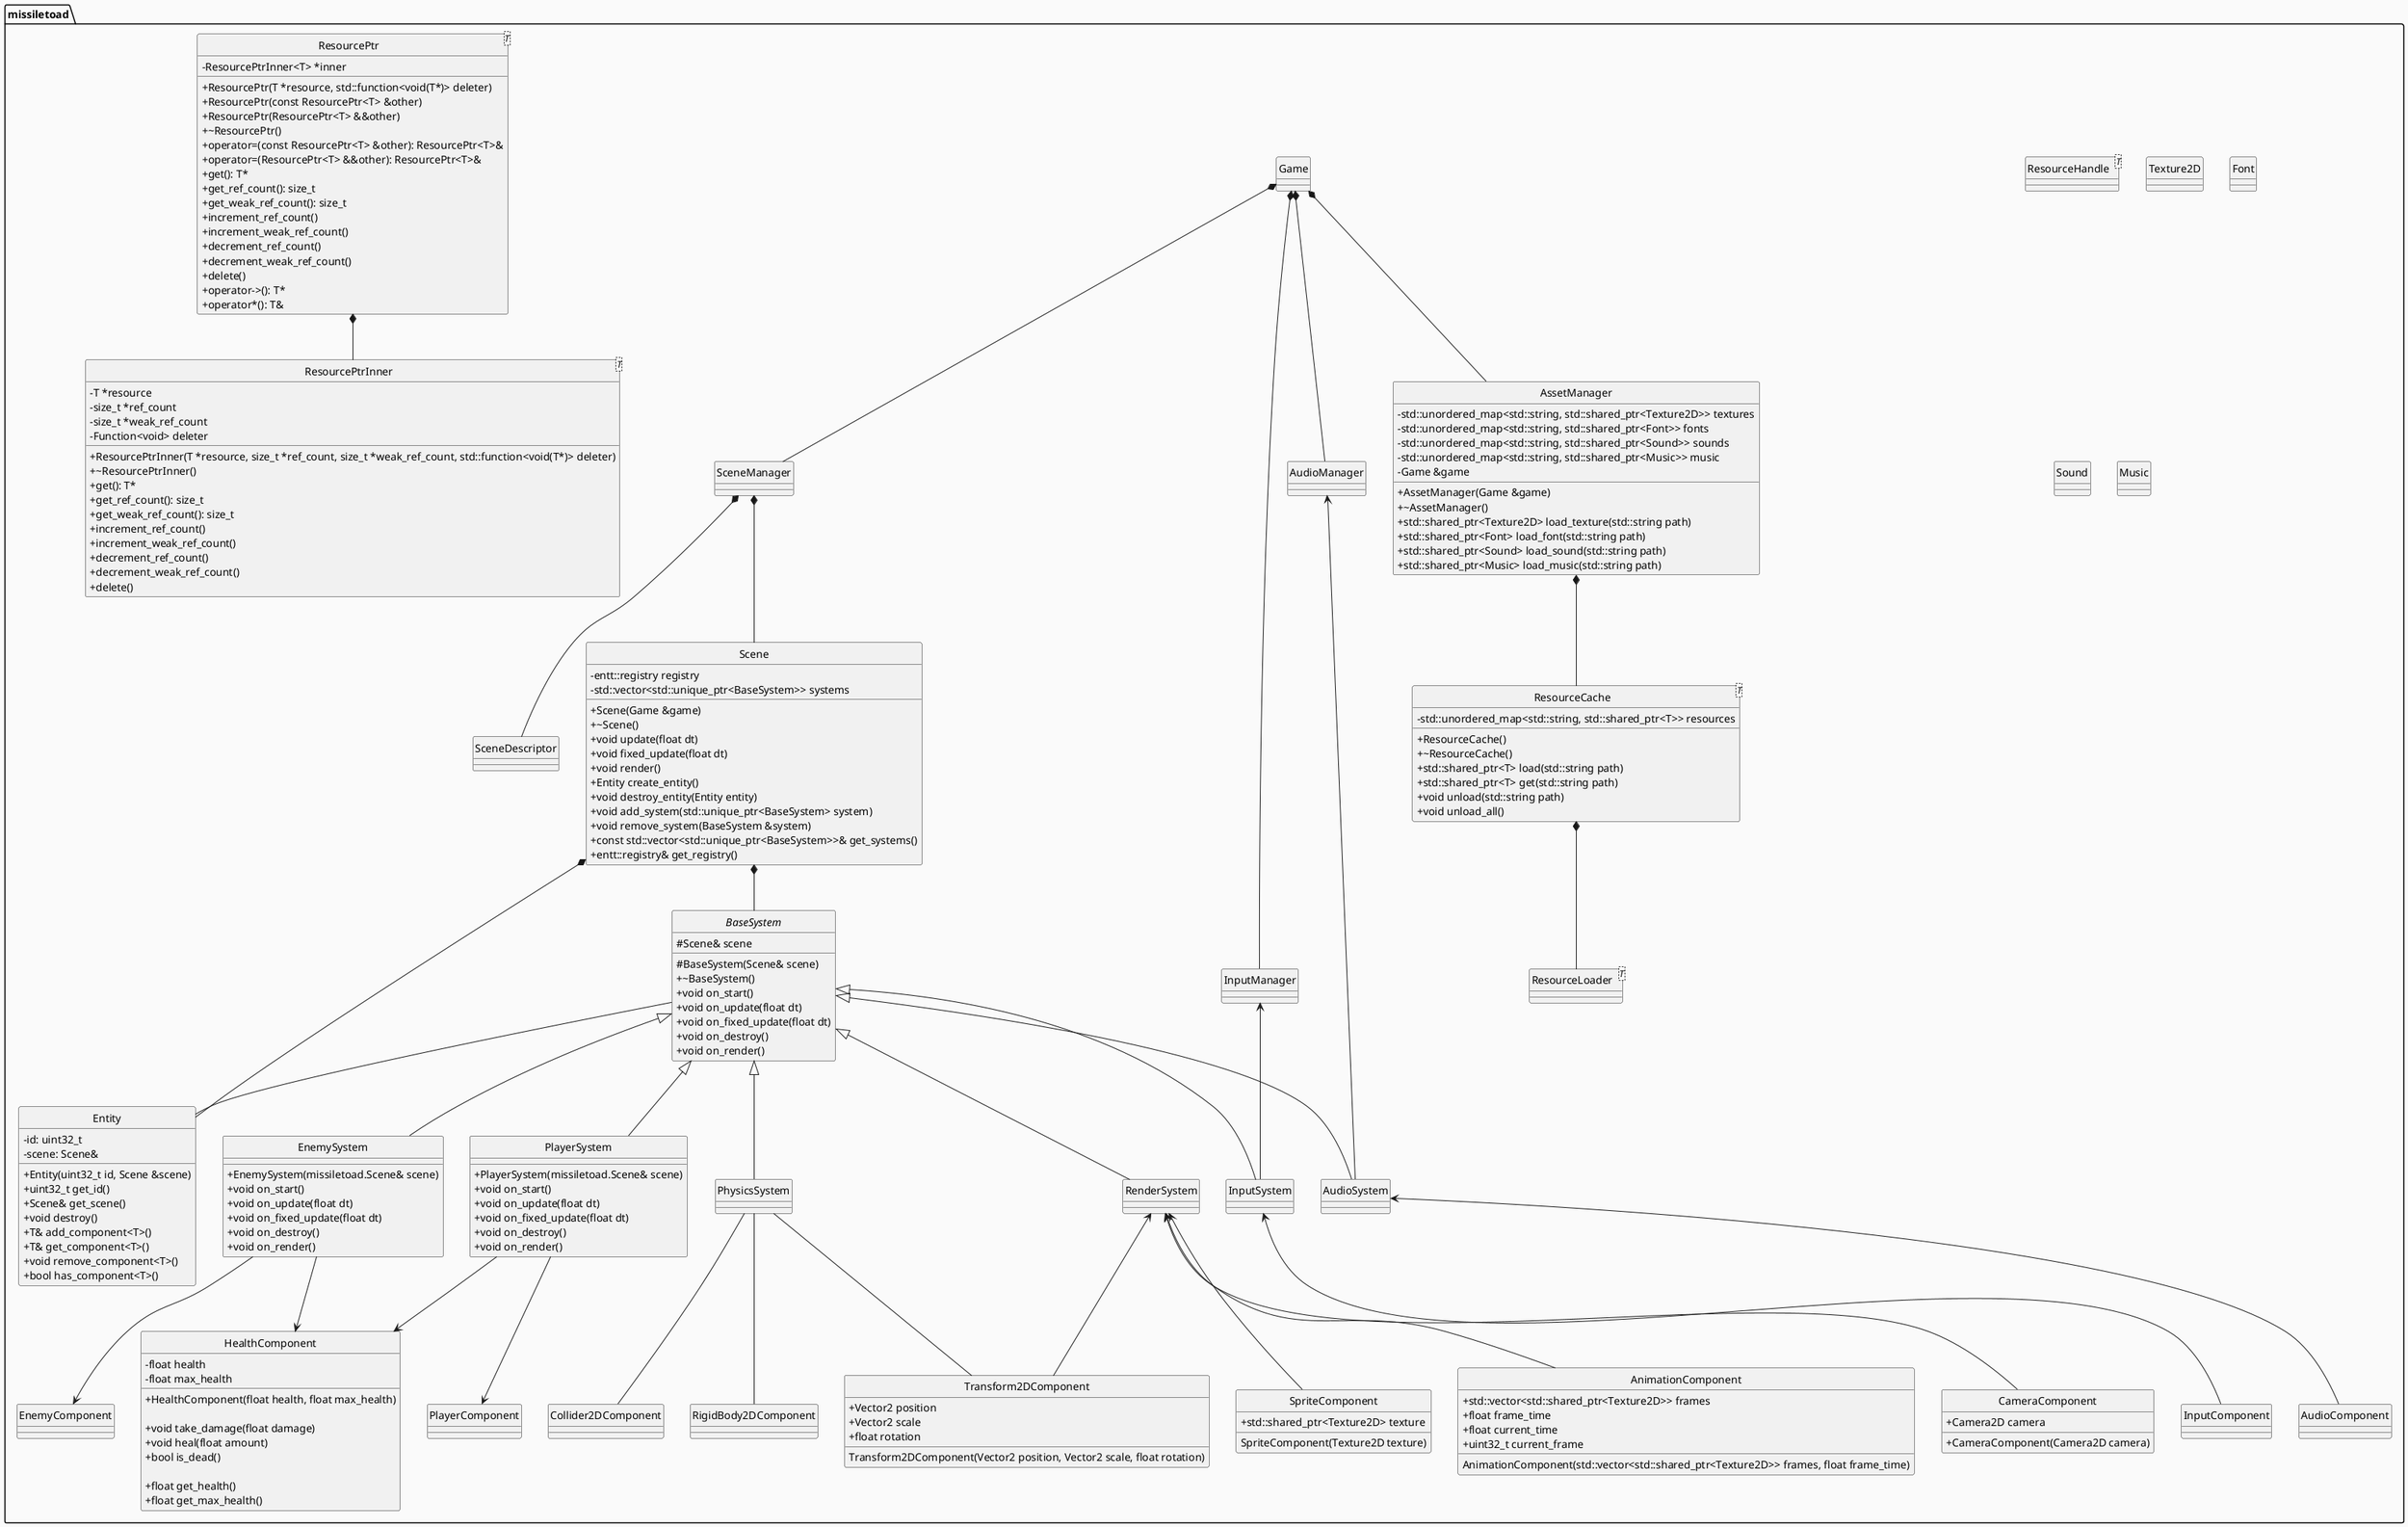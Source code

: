 @startuml
skinparam classAttributeIconSize 0
skinparam monochrome true
skinparam backgroundColor FloralWhite
hide circle

package missiletoad {
    class Game
    class SceneManager
    class Scene
    class SceneDescriptor
    abstract BaseSystem
    class Entity
    class InputManager
    class AudioManager
    class AssetManager

    class ResourceLoader<T>
    class ResourceCache<T>
    class ResourceHandle<T>

    class PhysicsSystem extends BaseSystem
    class RenderSystem extends BaseSystem
    class InputSystem extends BaseSystem
    class AudioSystem extends BaseSystem

    class Transform2DComponent
    class Collider2DComponent
    class RigidBody2DComponent
    class SpriteComponent
    class AnimationComponent
    class AudioComponent
    class InputComponent
    class CameraComponent

    class Texture2D
    class Font
    class Sound
    class Music

    Game *-- SceneManager
    Game *-- InputManager
    Game *-- AudioManager
    Game *-- AssetManager

    AssetManager *-- ResourceCache

    ResourceCache *-- ResourceLoader

    SceneManager *-- Scene
    SceneManager *-- SceneDescriptor

    Scene *-- Entity
    Scene *-- BaseSystem

    BaseSystem -- Entity

    PhysicsSystem -- Collider2DComponent
    PhysicsSystem -- RigidBody2DComponent
    PhysicsSystem -- Transform2DComponent

    RenderSystem <-- SpriteComponent
    RenderSystem <-- AnimationComponent
    RenderSystem <-- CameraComponent
    RenderSystem <-- Transform2DComponent

    InputSystem <-- InputComponent

    AudioSystem <-- AudioComponent

    InputManager <-- InputSystem
    AudioManager <-- AudioSystem

    /'
    Find a way to specify the relationship between the entity and its components
    '/

    /'
    Define methods
    '/

    class Game {

    }

    class AssetManager {
        - std::unordered_map<std::string, std::shared_ptr<Texture2D>> textures
        - std::unordered_map<std::string, std::shared_ptr<Font>> fonts
        - std::unordered_map<std::string, std::shared_ptr<Sound>> sounds
        - std::unordered_map<std::string, std::shared_ptr<Music>> music
        - Game &game

        + AssetManager(Game &game)
        + ~AssetManager()
        + std::shared_ptr<Texture2D> load_texture(std::string path)
        + std::shared_ptr<Font> load_font(std::string path)
        + std::shared_ptr<Sound> load_sound(std::string path)
        + std::shared_ptr<Music> load_music(std::string path)
    }

    class Scene {
        - entt::registry registry
        - std::vector<std::unique_ptr<BaseSystem>> systems

        + Scene(Game &game)
        + ~Scene()
        + void update(float dt)
        + void fixed_update(float dt)
        + void render()
        + Entity create_entity()
        + void destroy_entity(Entity entity)
        + void add_system(std::unique_ptr<BaseSystem> system)
        + void remove_system(BaseSystem &system)
        + const std::vector<std::unique_ptr<BaseSystem>>& get_systems()
        + entt::registry& get_registry()
    }

    class Entity {
        - id: uint32_t
        - scene: Scene&

        + Entity(uint32_t id, Scene &scene)
        + uint32_t get_id()
        + Scene& get_scene()
        + void destroy()
        + T& add_component<T>()
        + T& get_component<T>()
        + void remove_component<T>()
        + bool has_component<T>()
    }

    abstract BaseSystem {
        # Scene& scene

        # BaseSystem(Scene& scene)
        + ~BaseSystem()
        + void on_start()
        + void on_update(float dt)
        + void on_fixed_update(float dt)
        + void on_destroy()
        + void on_render()
    }

    class Transform2DComponent {
        +Vector2 position
        +Vector2 scale
        +float rotation

        Transform2DComponent(Vector2 position, Vector2 scale, float rotation)
    }

    class SpriteComponent {
        +std::shared_ptr<Texture2D> texture

        SpriteComponent(Texture2D texture)
    }

    class AnimationComponent {
        +std::vector<std::shared_ptr<Texture2D>> frames
        +float frame_time
        +float current_time
        +uint32_t current_frame

        AnimationComponent(std::vector<std::shared_ptr<Texture2D>> frames, float frame_time)
    }

    class CameraComponent {
        +Camera2D camera

        +CameraComponent(Camera2D camera)
    }

    class ResourceCache<T> {
        - std::unordered_map<std::string, std::shared_ptr<T>> resources

        + ResourceCache()
        + ~ResourceCache()
        + std::shared_ptr<T> load(std::string path)
        + std::shared_ptr<T> get(std::string path)
        + void unload(std::string path)
        + void unload_all()
    }

    class ResourcePtrInner<T> {
        - T *resource
        - size_t *ref_count
        - size_t *weak_ref_count
        - Function<void> deleter

        + ResourcePtrInner(T *resource, size_t *ref_count, size_t *weak_ref_count, std::function<void(T*)> deleter)
        + ~ResourcePtrInner()
        + get(): T*
        + get_ref_count(): size_t
        + get_weak_ref_count(): size_t
        + increment_ref_count()
        + increment_weak_ref_count()
        + decrement_ref_count()
        + decrement_weak_ref_count()
        + delete()
    }

    class ResourcePtr<T> {
        - ResourcePtrInner<T> *inner

        + ResourcePtr(T *resource, std::function<void(T*)> deleter)
        + ResourcePtr(const ResourcePtr<T> &other)
        + ResourcePtr(ResourcePtr<T> &&other)
        + ~ResourcePtr()
        + operator=(const ResourcePtr<T> &other): ResourcePtr<T>&
        + operator=(ResourcePtr<T> &&other): ResourcePtr<T>&
        + get(): T*
        + get_ref_count(): size_t
        + get_weak_ref_count(): size_t
        + increment_ref_count()
        + increment_weak_ref_count()
        + decrement_ref_count()
        + decrement_weak_ref_count()
        + delete()
        + operator->(): T*
        + operator*(): T&
    }

    ResourcePtr *-- ResourcePtrInner

    class ResourceHandle<T> {

    }

    /'
    Game related classes
    '/

    class HealthComponent {
        -float health
        -float max_health

        +HealthComponent(float health, float max_health)

        +void take_damage(float damage)
        +void heal(float amount)
        +bool is_dead()

        +float get_health()
        +float get_max_health()
    }
    class PlayerComponent {
        /' TODO
        '/
    }

    class PlayerSystem extends missiletoad.BaseSystem {
        +PlayerSystem(missiletoad.Scene& scene)
        + void on_start()
        + void on_update(float dt)
        + void on_fixed_update(float dt)
        + void on_destroy()
        + void on_render()
    }

    class EnemyComponent {
        /' TODO
        '/
    }

    class EnemySystem extends missiletoad.BaseSystem {
        +EnemySystem(missiletoad.Scene& scene)
        + void on_start()
        + void on_update(float dt)
        + void on_fixed_update(float dt)
        + void on_destroy()
        + void on_render()
    }

    PlayerSystem --> PlayerComponent
    PlayerSystem --> HealthComponent

    EnemySystem --> EnemyComponent
    EnemySystem --> HealthComponent
}


@enduml
